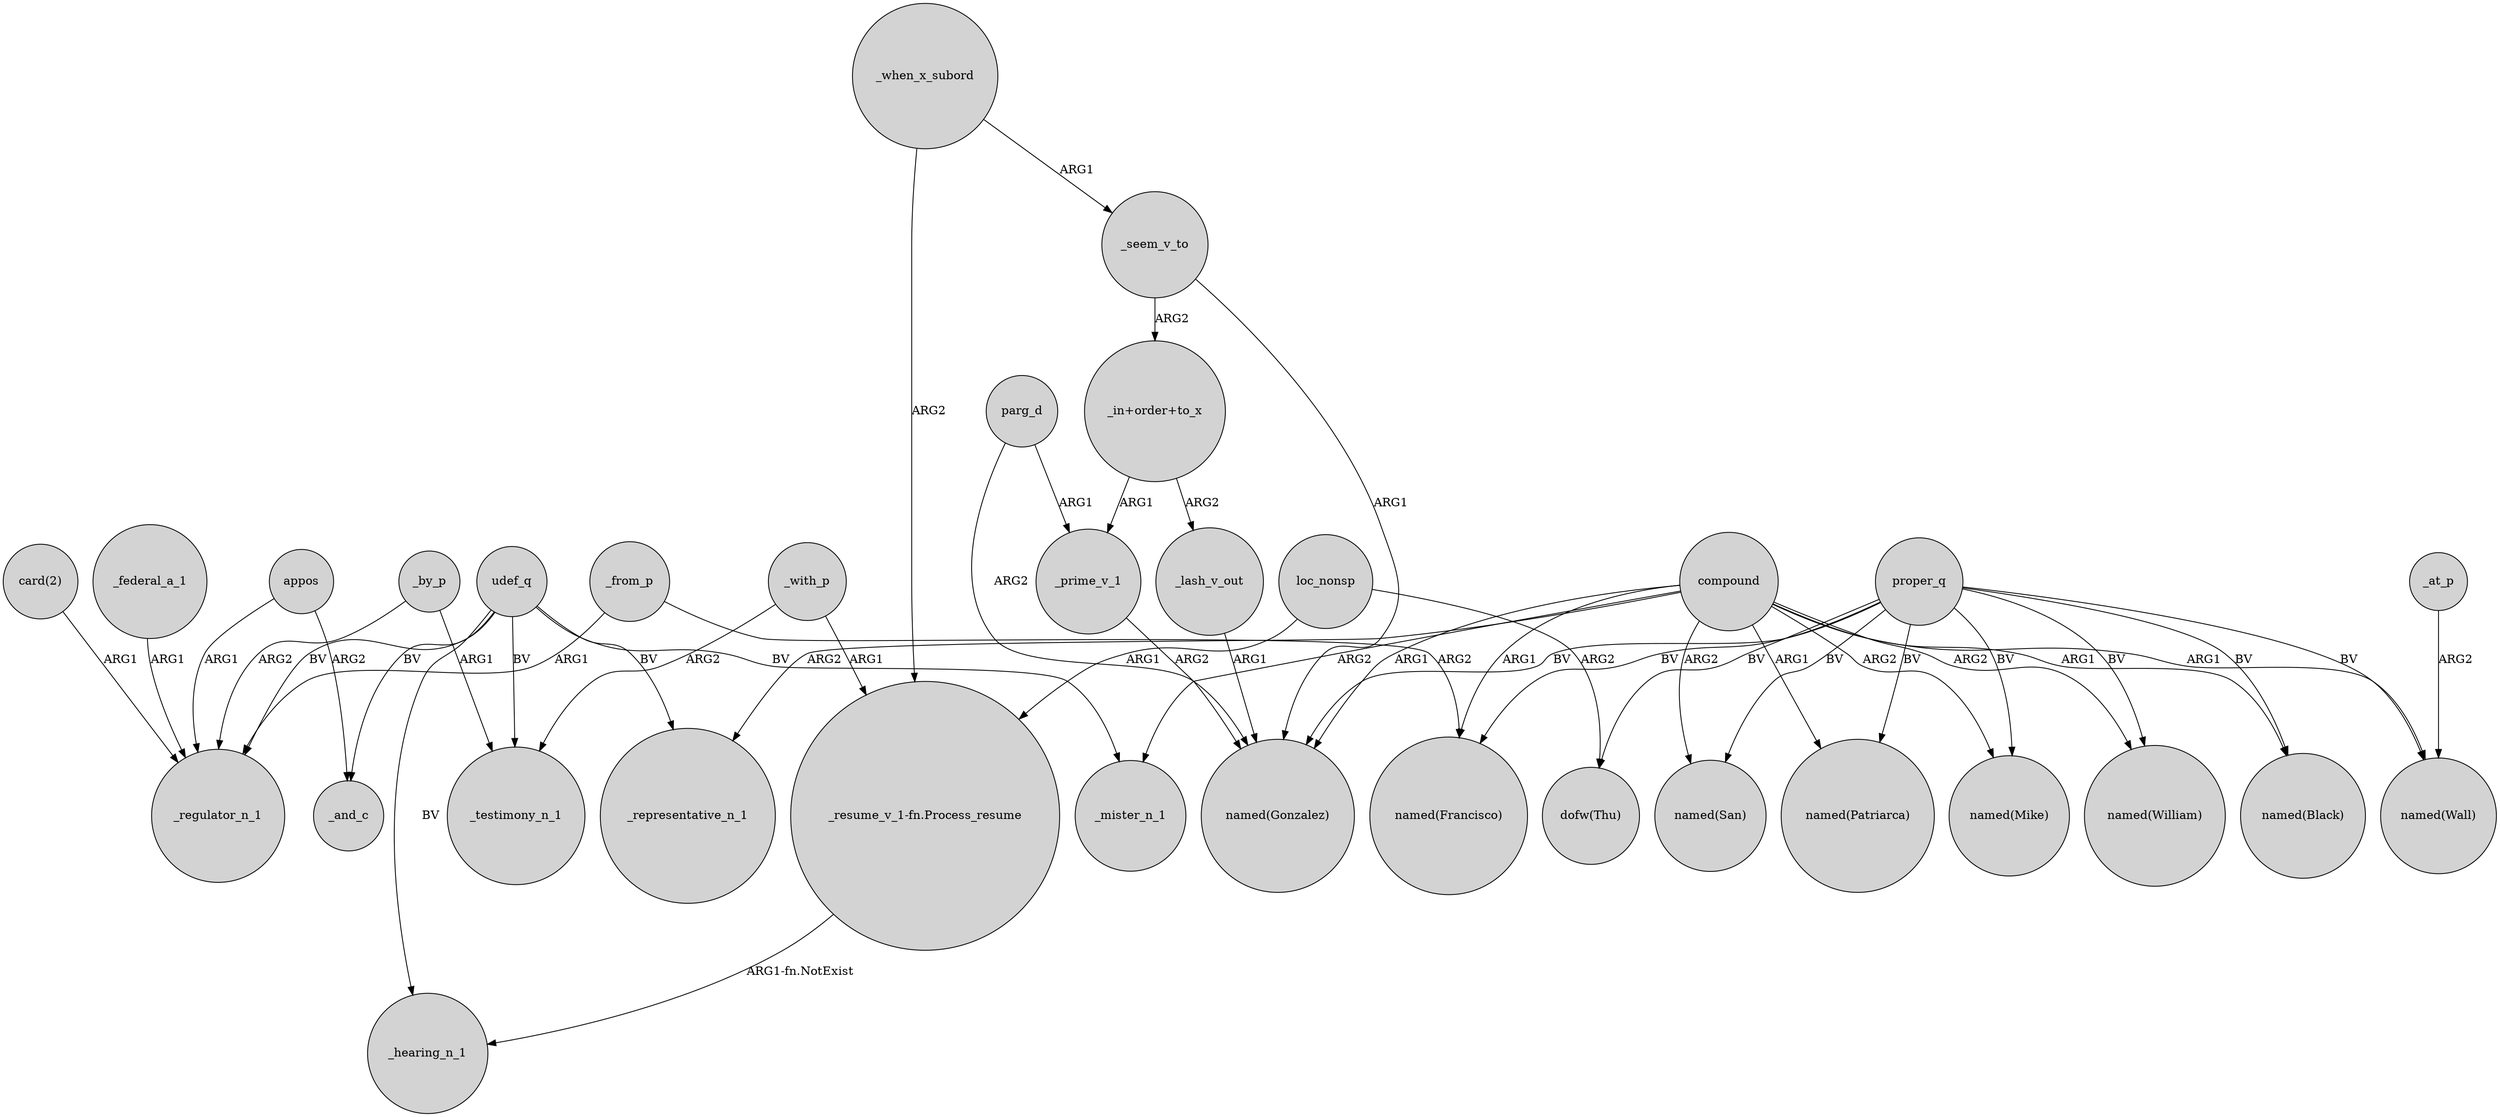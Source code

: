 digraph {
	node [shape=circle style=filled]
	_federal_a_1 -> _regulator_n_1 [label=ARG1]
	udef_q -> _hearing_n_1 [label=BV]
	_at_p -> "named(Wall)" [label=ARG2]
	_when_x_subord -> "_resume_v_1-fn.Process_resume" [label=ARG2]
	_with_p -> _testimony_n_1 [label=ARG2]
	proper_q -> "named(Francisco)" [label=BV]
	_by_p -> _testimony_n_1 [label=ARG1]
	compound -> "named(San)" [label=ARG2]
	proper_q -> "named(Wall)" [label=BV]
	_seem_v_to -> "_in+order+to_x" [label=ARG2]
	compound -> _mister_n_1 [label=ARG2]
	_with_p -> "_resume_v_1-fn.Process_resume" [label=ARG1]
	"_in+order+to_x" -> _lash_v_out [label=ARG2]
	_seem_v_to -> "named(Gonzalez)" [label=ARG1]
	udef_q -> _mister_n_1 [label=BV]
	_from_p -> _regulator_n_1 [label=ARG1]
	proper_q -> "named(Gonzalez)" [label=BV]
	_prime_v_1 -> "named(Gonzalez)" [label=ARG2]
	proper_q -> "named(Black)" [label=BV]
	parg_d -> "named(Gonzalez)" [label=ARG2]
	compound -> "named(Wall)" [label=ARG1]
	_when_x_subord -> _seem_v_to [label=ARG1]
	compound -> _representative_n_1 [label=ARG2]
	compound -> "named(Mike)" [label=ARG2]
	"_in+order+to_x" -> _prime_v_1 [label=ARG1]
	compound -> "named(William)" [label=ARG2]
	appos -> _and_c [label=ARG2]
	loc_nonsp -> "_resume_v_1-fn.Process_resume" [label=ARG1]
	compound -> "named(Black)" [label=ARG1]
	appos -> _regulator_n_1 [label=ARG1]
	parg_d -> _prime_v_1 [label=ARG1]
	proper_q -> "dofw(Thu)" [label=BV]
	loc_nonsp -> "dofw(Thu)" [label=ARG2]
	_from_p -> "named(Francisco)" [label=ARG2]
	compound -> "named(Francisco)" [label=ARG1]
	proper_q -> "named(Mike)" [label=BV]
	compound -> "named(Gonzalez)" [label=ARG1]
	udef_q -> _representative_n_1 [label=BV]
	_by_p -> _regulator_n_1 [label=ARG2]
	"_resume_v_1-fn.Process_resume" -> _hearing_n_1 [label="ARG1-fn.NotExist"]
	proper_q -> "named(San)" [label=BV]
	proper_q -> "named(Patriarca)" [label=BV]
	udef_q -> _and_c [label=BV]
	udef_q -> _regulator_n_1 [label=BV]
	compound -> "named(Patriarca)" [label=ARG1]
	udef_q -> _testimony_n_1 [label=BV]
	proper_q -> "named(William)" [label=BV]
	"card(2)" -> _regulator_n_1 [label=ARG1]
	_lash_v_out -> "named(Gonzalez)" [label=ARG1]
}
